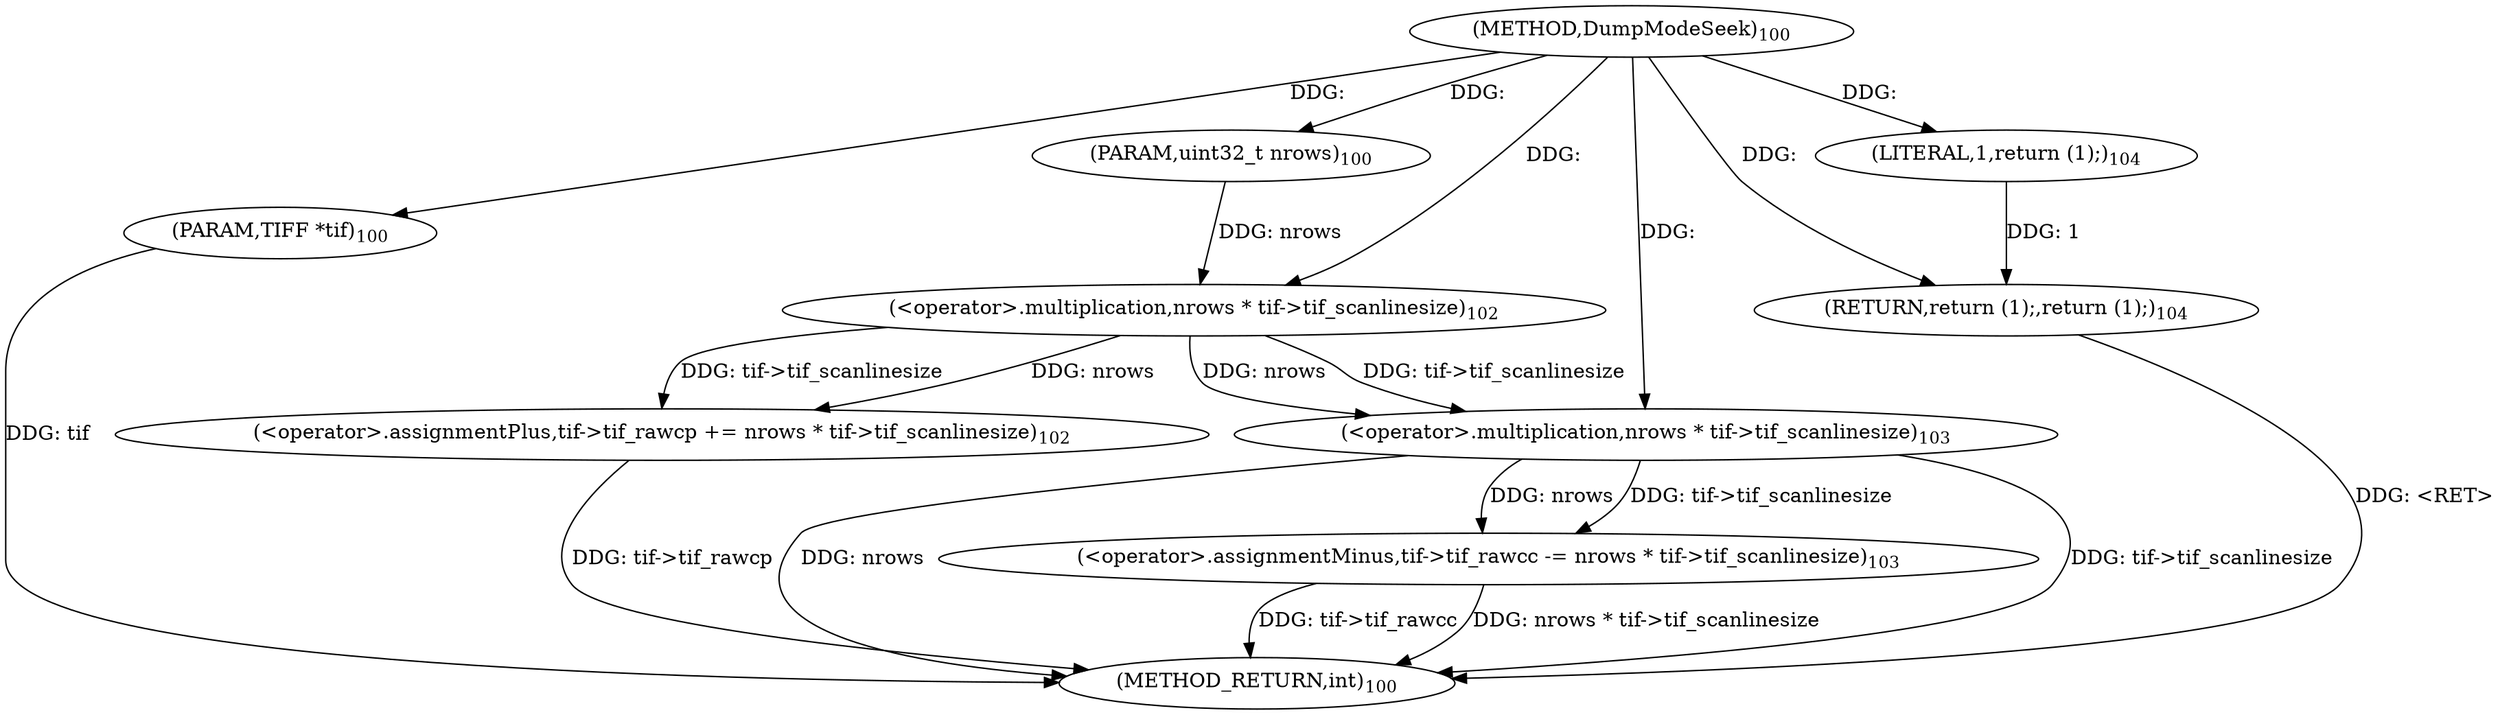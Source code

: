 digraph "DumpModeSeek" {  
"63836" [label = <(METHOD,DumpModeSeek)<SUB>100</SUB>> ]
"63860" [label = <(METHOD_RETURN,int)<SUB>100</SUB>> ]
"63837" [label = <(PARAM,TIFF *tif)<SUB>100</SUB>> ]
"63838" [label = <(PARAM,uint32_t nrows)<SUB>100</SUB>> ]
"63840" [label = <(&lt;operator&gt;.assignmentPlus,tif-&gt;tif_rawcp += nrows * tif-&gt;tif_scanlinesize)<SUB>102</SUB>> ]
"63849" [label = <(&lt;operator&gt;.assignmentMinus,tif-&gt;tif_rawcc -= nrows * tif-&gt;tif_scanlinesize)<SUB>103</SUB>> ]
"63858" [label = <(RETURN,return (1);,return (1);)<SUB>104</SUB>> ]
"63859" [label = <(LITERAL,1,return (1);)<SUB>104</SUB>> ]
"63844" [label = <(&lt;operator&gt;.multiplication,nrows * tif-&gt;tif_scanlinesize)<SUB>102</SUB>> ]
"63853" [label = <(&lt;operator&gt;.multiplication,nrows * tif-&gt;tif_scanlinesize)<SUB>103</SUB>> ]
  "63858" -> "63860"  [ label = "DDG: &lt;RET&gt;"] 
  "63837" -> "63860"  [ label = "DDG: tif"] 
  "63840" -> "63860"  [ label = "DDG: tif-&gt;tif_rawcp"] 
  "63849" -> "63860"  [ label = "DDG: tif-&gt;tif_rawcc"] 
  "63853" -> "63860"  [ label = "DDG: nrows"] 
  "63853" -> "63860"  [ label = "DDG: tif-&gt;tif_scanlinesize"] 
  "63849" -> "63860"  [ label = "DDG: nrows * tif-&gt;tif_scanlinesize"] 
  "63836" -> "63837"  [ label = "DDG: "] 
  "63836" -> "63838"  [ label = "DDG: "] 
  "63844" -> "63840"  [ label = "DDG: nrows"] 
  "63844" -> "63840"  [ label = "DDG: tif-&gt;tif_scanlinesize"] 
  "63853" -> "63849"  [ label = "DDG: nrows"] 
  "63853" -> "63849"  [ label = "DDG: tif-&gt;tif_scanlinesize"] 
  "63859" -> "63858"  [ label = "DDG: 1"] 
  "63836" -> "63858"  [ label = "DDG: "] 
  "63836" -> "63859"  [ label = "DDG: "] 
  "63838" -> "63844"  [ label = "DDG: nrows"] 
  "63836" -> "63844"  [ label = "DDG: "] 
  "63844" -> "63853"  [ label = "DDG: nrows"] 
  "63836" -> "63853"  [ label = "DDG: "] 
  "63844" -> "63853"  [ label = "DDG: tif-&gt;tif_scanlinesize"] 
}
